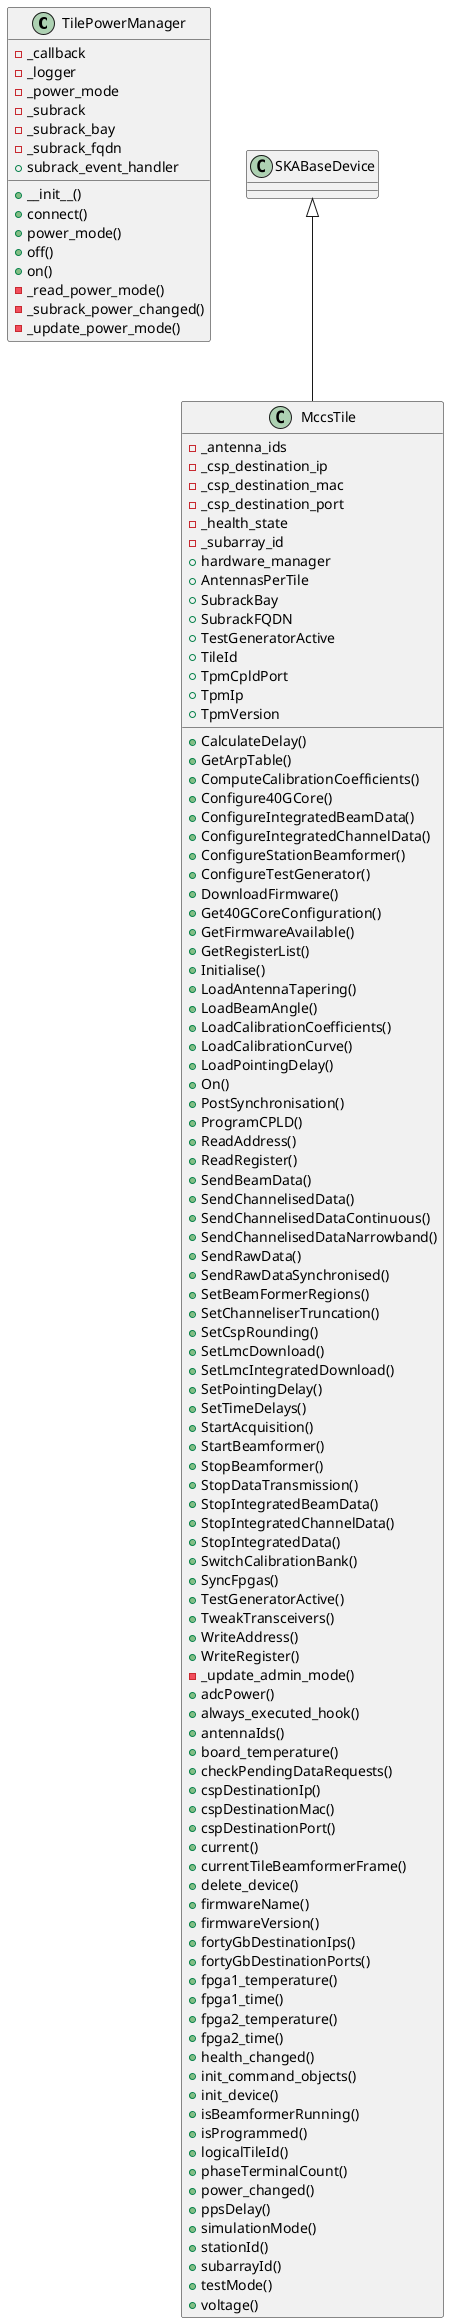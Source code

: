 @startuml

class TilePowerManager {
  -_callback
  -_logger
  -_power_mode
  -_subrack
  -_subrack_bay
  -_subrack_fqdn  
  +subrack_event_handler
  +__init__()
  +connect()
  +power_mode()
  +off()
  +on()
  -_read_power_mode()
  -_subrack_power_changed()
  -_update_power_mode()
}

class MccsTile {
  
  -_antenna_ids
  -_csp_destination_ip
  -_csp_destination_mac
  -_csp_destination_port
  -_health_state
  -_subarray_id
  +hardware_manager
  +AntennasPerTile
  +SubrackBay
  +SubrackFQDN
  +TestGeneratorActive
  +TileId
  +TpmCpldPort
  +TpmIp
  +TpmVersion
  +CalculateDelay()
  +GetArpTable()
  +ComputeCalibrationCoefficients()
  +Configure40GCore()
  +ConfigureIntegratedBeamData()
  +ConfigureIntegratedChannelData()
  +ConfigureStationBeamformer()
  +ConfigureTestGenerator()
  +DownloadFirmware()
  +Get40GCoreConfiguration()
  +GetFirmwareAvailable()
  +GetRegisterList()
  +Initialise()
  +LoadAntennaTapering()
  +LoadBeamAngle()
  +LoadCalibrationCoefficients()
  +LoadCalibrationCurve()
  +LoadPointingDelay()
  +On()
  +PostSynchronisation()
  +ProgramCPLD()
  +ReadAddress()
  +ReadRegister()
  +SendBeamData()
  +SendChannelisedData()
  +SendChannelisedDataContinuous()
  +SendChannelisedDataNarrowband()
  +SendRawData()
  +SendRawDataSynchronised()
  +SetBeamFormerRegions()
  +SetChanneliserTruncation()
  +SetCspRounding()
  +SetLmcDownload()
  +SetLmcIntegratedDownload()
  +SetPointingDelay()
  +SetTimeDelays()
  +StartAcquisition()
  +StartBeamformer()
  +StopBeamformer()
  +StopDataTransmission()
  +StopIntegratedBeamData()
  +StopIntegratedChannelData()
  +StopIntegratedData()
  +SwitchCalibrationBank()
  +SyncFpgas()
  +TestGeneratorActive()
  +TweakTransceivers()
  +WriteAddress()
  +WriteRegister()
  -_update_admin_mode()
  +adcPower()
  +always_executed_hook()
  +antennaIds()
  +board_temperature()
  +checkPendingDataRequests()
  +cspDestinationIp()
  +cspDestinationMac()
  +cspDestinationPort()
  +current()
  +currentTileBeamformerFrame()
  +delete_device()
  +firmwareName()
  +firmwareVersion()
  +fortyGbDestinationIps()
  +fortyGbDestinationPorts()
  +fpga1_temperature()
  +fpga1_time()
  +fpga2_temperature()
  +fpga2_time()
  +health_changed()
  +init_command_objects()
  +init_device()
  +isBeamformerRunning()
  +isProgrammed()
  +logicalTileId()
  +phaseTerminalCount()
  +power_changed()
  +ppsDelay()
  +simulationMode()
  +stationId()
  +subarrayId()
  +testMode()
  +voltage()
}

class SKABaseDevice {
}

 SKABaseDevice <|-- MccsTile

@enduml

